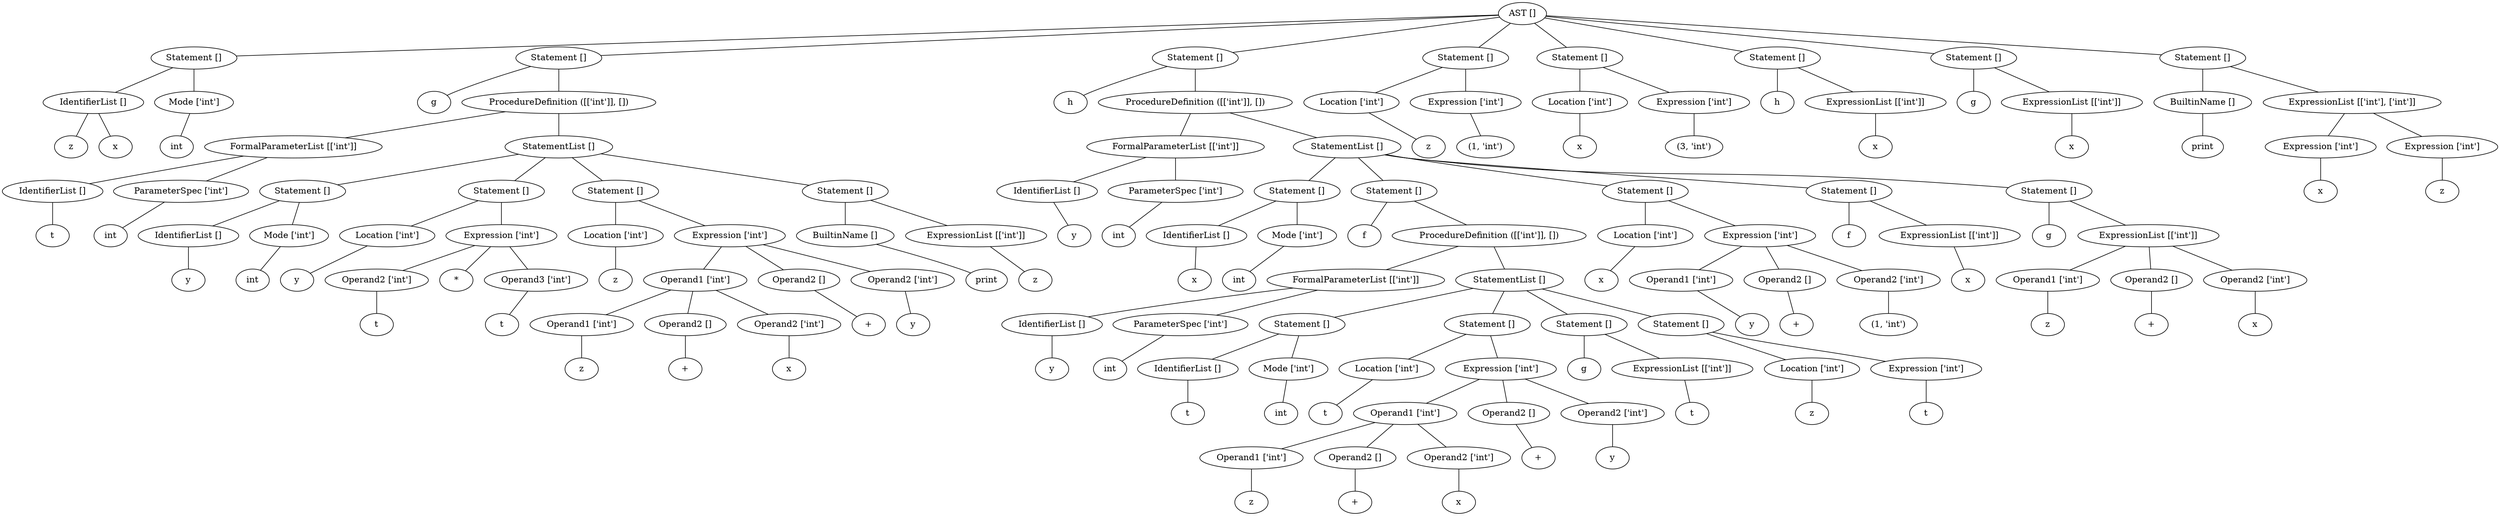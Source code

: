 graph G {
140556957883024 [label="AST []"];
140556959034504 [label="AST []"];
140556957883024 -- 140556959034504;
140556959034504 [label="Statement []"];
140556957108768 [label="Statement []"];
140556959034504 -- 140556957108768;
140556957108768 [label="IdentifierList []"];
10999483187306236652 [label=z];
140556957108768 -- 10999483187306236652;
13741093192559430939 [label=x];
140556957108768 -- 13741093192559430939;
140556959032880 [label="Statement []"];
140556959034504 -- 140556959032880;
140556959032880 [label="Mode ['int']"];
12625368315197210450 [label=int];
140556959032880 -- 12625368315197210450;
140556957729232 [label="AST []"];
140556957883024 -- 140556957729232;
140556957729232 [label="Statement []"];
9701420581833704764 [label=g];
140556957729232 -- 9701420581833704764;
140556957730016 [label="Statement []"];
140556957729232 -- 140556957730016;
140556957730016 [label="ProcedureDefinition ([['int']], [])"];
140556957729680 [label="ProcedureDefinition ([['int']], [])"];
140556957730016 -- 140556957729680;
140556957729680 [label="FormalParameterList [['int']]"];
140556957732144 [label="FormalParameterList [['int']]"];
140556957729680 -- 140556957732144;
140556957732144 [label="IdentifierList []"];
9542028711416963769 [label=t];
140556957732144 -- 9542028711416963769;
140556957730968 [label="FormalParameterList [['int']]"];
140556957729680 -- 140556957730968;
140556957730968 [label="ParameterSpec ['int']"];
12754110806833992469 [label=int];
140556957730968 -- 12754110806833992469;
140556957781576 [label="ProcedureDefinition ([['int']], [])"];
140556957730016 -- 140556957781576;
140556957781576 [label="StatementList []"];
140556957730632 [label="StatementList []"];
140556957781576 -- 140556957730632;
140556957730632 [label="Statement []"];
140556957731584 [label="Statement []"];
140556957730632 -- 140556957731584;
140556957731584 [label="IdentifierList []"];
12214627022374379366 [label=y];
140556957731584 -- 12214627022374379366;
140556957732200 [label="Statement []"];
140556957730632 -- 140556957732200;
140556957732200 [label="Mode ['int']"];
9459771722259765533 [label=int];
140556957732200 -- 9459771722259765533;
140556957729848 [label="StatementList []"];
140556957781576 -- 140556957729848;
140556957729848 [label="Statement []"];
140556957730744 [label="Statement []"];
140556957729848 -- 140556957730744;
140556957730744 [label="Location ['int']"];
9799804459404377451 [label=y];
140556957730744 -- 9799804459404377451;
140556957729736 [label="Statement []"];
140556957729848 -- 140556957729736;
140556957729736 [label="Expression ['int']"];
140556957731080 [label="Expression ['int']"];
140556957729736 -- 140556957731080;
140556957731080 [label="Operand2 ['int']"];
10332776996030063748 [label=t];
140556957731080 -- 10332776996030063748;
11224243652784119782 [label="*"];
140556957729736 -- 11224243652784119782;
140556957864064 [label="Expression ['int']"];
140556957729736 -- 140556957864064;
140556957864064 [label="Operand3 ['int']"];
11819575762278333000 [label=t];
140556957864064 -- 11819575762278333000;
140556957729512 [label="StatementList []"];
140556957781576 -- 140556957729512;
140556957729512 [label="Statement []"];
140556957732816 [label="Statement []"];
140556957729512 -- 140556957732816;
140556957732816 [label="Location ['int']"];
10480316406665052753 [label=z];
140556957732816 -- 10480316406665052753;
140556957780568 [label="Statement []"];
140556957729512 -- 140556957780568;
140556957780568 [label="Expression ['int']"];
140556957731416 [label="Expression ['int']"];
140556957780568 -- 140556957731416;
140556957731416 [label="Operand1 ['int']"];
140556957732704 [label="Operand1 ['int']"];
140556957731416 -- 140556957732704;
140556957732704 [label="Operand1 ['int']"];
11822393659085847358 [label=z];
140556957732704 -- 11822393659085847358;
140556957732088 [label="Operand1 ['int']"];
140556957731416 -- 140556957732088;
140556957732088 [label="Operand2 []"];
10336824572260326927 [label="+"];
140556957732088 -- 10336824572260326927;
140556957730576 [label="Operand1 ['int']"];
140556957731416 -- 140556957730576;
140556957730576 [label="Operand2 ['int']"];
11144673786401312247 [label=x];
140556957730576 -- 11144673786401312247;
140556957731864 [label="Expression ['int']"];
140556957780568 -- 140556957731864;
140556957731864 [label="Operand2 []"];
10035638583989210265 [label="+"];
140556957731864 -- 10035638583989210265;
140556957781184 [label="Expression ['int']"];
140556957780568 -- 140556957781184;
140556957781184 [label="Operand2 ['int']"];
9436017565085585067 [label=y];
140556957781184 -- 9436017565085585067;
140556957781464 [label="StatementList []"];
140556957781576 -- 140556957781464;
140556957781464 [label="Statement []"];
140556957728840 [label="Statement []"];
140556957781464 -- 140556957728840;
140556957728840 [label="BuiltinName []"];
10022287438002058929 [label=print];
140556957728840 -- 10022287438002058929;
140556957780904 [label="Statement []"];
140556957781464 -- 140556957780904;
140556957780904 [label="ExpressionList [['int']]"];
11236619411637212725 [label=z];
140556957780904 -- 11236619411637212725;
140556957730296 [label="AST []"];
140556957883024 -- 140556957730296;
140556957730296 [label="Statement []"];
12628570854144035211 [label=h];
140556957730296 -- 12628570854144035211;
140556957754592 [label="Statement []"];
140556957730296 -- 140556957754592;
140556957754592 [label="ProcedureDefinition ([['int']], [])"];
140556959495000 [label="ProcedureDefinition ([['int']], [])"];
140556957754592 -- 140556959495000;
140556959495000 [label="FormalParameterList [['int']]"];
140556959484728 [label="FormalParameterList [['int']]"];
140556959495000 -- 140556959484728;
140556959484728 [label="IdentifierList []"];
13062104766846673403 [label=y];
140556959484728 -- 13062104766846673403;
140556957731248 [label="FormalParameterList [['int']]"];
140556959495000 -- 140556957731248;
140556957731248 [label="ParameterSpec ['int']"];
11435550850326003328 [label=int];
140556957731248 -- 11435550850326003328;
140556957756104 [label="ProcedureDefinition ([['int']], [])"];
140556957754592 -- 140556957756104;
140556957756104 [label="StatementList []"];
140556957631096 [label="StatementList []"];
140556957756104 -- 140556957631096;
140556957631096 [label="Statement []"];
140556957633056 [label="Statement []"];
140556957631096 -- 140556957633056;
140556957633056 [label="IdentifierList []"];
9768901722366262472 [label=x];
140556957633056 -- 9768901722366262472;
140556957633112 [label="Statement []"];
140556957631096 -- 140556957633112;
140556957633112 [label="Mode ['int']"];
11653336781190029363 [label=int];
140556957633112 -- 11653336781190029363;
140556957633784 [label="StatementList []"];
140556957756104 -- 140556957633784;
140556957633784 [label="Statement []"];
12345298435878959811 [label=f];
140556957633784 -- 12345298435878959811;
140556957630928 [label="Statement []"];
140556957633784 -- 140556957630928;
140556957630928 [label="ProcedureDefinition ([['int']], [])"];
140556957633728 [label="ProcedureDefinition ([['int']], [])"];
140556957630928 -- 140556957633728;
140556957633728 [label="FormalParameterList [['int']]"];
140556957632888 [label="FormalParameterList [['int']]"];
140556957633728 -- 140556957632888;
140556957632888 [label="IdentifierList []"];
11639628080123568173 [label=y];
140556957632888 -- 11639628080123568173;
140556957634400 [label="FormalParameterList [['int']]"];
140556957633728 -- 140556957634400;
140556957634400 [label="ParameterSpec ['int']"];
12013010268390202842 [label=int];
140556957634400 -- 12013010268390202842;
140556957770640 [label="ProcedureDefinition ([['int']], [])"];
140556957630928 -- 140556957770640;
140556957770640 [label="StatementList []"];
140556957630536 [label="StatementList []"];
140556957770640 -- 140556957630536;
140556957630536 [label="Statement []"];
140556957631152 [label="Statement []"];
140556957630536 -- 140556957631152;
140556957631152 [label="IdentifierList []"];
11106402931037774793 [label=t];
140556957631152 -- 11106402931037774793;
140556957631208 [label="Statement []"];
140556957630536 -- 140556957631208;
140556957631208 [label="Mode ['int']"];
11241143169381851187 [label=int];
140556957631208 -- 11241143169381851187;
140556957633392 [label="StatementList []"];
140556957770640 -- 140556957633392;
140556957633392 [label="Statement []"];
140556957632720 [label="Statement []"];
140556957633392 -- 140556957632720;
140556957632720 [label="Location ['int']"];
11848129226410919708 [label=t];
140556957632720 -- 11848129226410919708;
140556957631544 [label="Statement []"];
140556957633392 -- 140556957631544;
140556957631544 [label="Expression ['int']"];
140556957631656 [label="Expression ['int']"];
140556957631544 -- 140556957631656;
140556957631656 [label="Operand1 ['int']"];
140556957634288 [label="Operand1 ['int']"];
140556957631656 -- 140556957634288;
140556957634288 [label="Operand1 ['int']"];
12113314334829026188 [label=z];
140556957634288 -- 12113314334829026188;
140556957634344 [label="Operand1 ['int']"];
140556957631656 -- 140556957634344;
140556957634344 [label="Operand2 []"];
10093894832468505654 [label="+"];
140556957634344 -- 10093894832468505654;
140556957634064 [label="Operand1 ['int']"];
140556957631656 -- 140556957634064;
140556957634064 [label="Operand2 ['int']"];
12935310130739387959 [label=x];
140556957634064 -- 12935310130739387959;
140556957633896 [label="Expression ['int']"];
140556957631544 -- 140556957633896;
140556957633896 [label="Operand2 []"];
13722912376850588101 [label="+"];
140556957633896 -- 13722912376850588101;
140556957634512 [label="Expression ['int']"];
140556957631544 -- 140556957634512;
140556957634512 [label="Operand2 ['int']"];
10157489140029644124 [label=y];
140556957634512 -- 10157489140029644124;
140556957631936 [label="StatementList []"];
140556957770640 -- 140556957631936;
140556957631936 [label="Statement []"];
9388753402523886788 [label=g];
140556957631936 -- 9388753402523886788;
140556957632552 [label="Statement []"];
140556957631936 -- 140556957632552;
140556957632552 [label="ExpressionList [['int']]"];
10204842719205635932 [label=t];
140556957632552 -- 10204842719205635932;
140556957769912 [label="StatementList []"];
140556957770640 -- 140556957769912;
140556957769912 [label="Statement []"];
140556957631824 [label="Statement []"];
140556957769912 -- 140556957631824;
140556957631824 [label="Location ['int']"];
12164735051313126687 [label=z];
140556957631824 -- 12164735051313126687;
140556957770192 [label="Statement []"];
140556957769912 -- 140556957770192;
140556957770192 [label="Expression ['int']"];
12419648937678368520 [label=t];
140556957770192 -- 12419648937678368520;
140556957765248 [label="StatementList []"];
140556957756104 -- 140556957765248;
140556957765248 [label="Statement []"];
140556957631040 [label="Statement []"];
140556957765248 -- 140556957631040;
140556957631040 [label="Location ['int']"];
9654237452061824930 [label=x];
140556957631040 -- 9654237452061824930;
140556957765136 [label="Statement []"];
140556957765248 -- 140556957765136;
140556957765136 [label="Expression ['int']"];
140556957770472 [label="Expression ['int']"];
140556957765136 -- 140556957770472;
140556957770472 [label="Operand1 ['int']"];
11874832889207527170 [label=y];
140556957770472 -- 11874832889207527170;
140556957769968 [label="Expression ['int']"];
140556957765136 -- 140556957769968;
140556957769968 [label="Operand2 []"];
11973783013035653563 [label="+"];
140556957769968 -- 11973783013035653563;
140556957731304 [label="Expression ['int']"];
140556957765136 -- 140556957731304;
140556957731304 [label="Operand2 ['int']"];
11878727217274014211 [label="(1, 'int')"];
140556957731304 -- 11878727217274014211;
140556957765416 [label="StatementList []"];
140556957756104 -- 140556957765416;
140556957765416 [label="Statement []"];
9447019875949769010 [label=f];
140556957765416 -- 9447019875949769010;
140556957755096 [label="Statement []"];
140556957765416 -- 140556957755096;
140556957755096 [label="ExpressionList [['int']]"];
11915115662384844739 [label=x];
140556957755096 -- 11915115662384844739;
140556957754928 [label="StatementList []"];
140556957756104 -- 140556957754928;
140556957754928 [label="Statement []"];
13445969152663141392 [label=g];
140556957754928 -- 13445969152663141392;
140556957753864 [label="Statement []"];
140556957754928 -- 140556957753864;
140556957753864 [label="ExpressionList [['int']]"];
140556957754368 [label="ExpressionList [['int']]"];
140556957753864 -- 140556957754368;
140556957754368 [label="Operand1 ['int']"];
9635520578483769499 [label=z];
140556957754368 -- 9635520578483769499;
140556957754088 [label="ExpressionList [['int']]"];
140556957753864 -- 140556957754088;
140556957754088 [label="Operand2 []"];
10864076974314526232 [label="+"];
140556957754088 -- 10864076974314526232;
140556957754760 [label="ExpressionList [['int']]"];
140556957753864 -- 140556957754760;
140556957754760 [label="Operand2 ['int']"];
12029554744911200084 [label=x];
140556957754760 -- 12029554744911200084;
140556957274464 [label="AST []"];
140556957883024 -- 140556957274464;
140556957274464 [label="Statement []"];
140556957728896 [label="Statement []"];
140556957274464 -- 140556957728896;
140556957728896 [label="Location ['int']"];
10399308223072502184 [label=z];
140556957728896 -- 10399308223072502184;
140556957754424 [label="Statement []"];
140556957274464 -- 140556957754424;
140556957754424 [label="Expression ['int']"];
10888884628182619956 [label="(1, 'int')"];
140556957754424 -- 10888884628182619956;
140556957755320 [label="AST []"];
140556957883024 -- 140556957755320;
140556957755320 [label="Statement []"];
140556957781128 [label="Statement []"];
140556957755320 -- 140556957781128;
140556957781128 [label="Location ['int']"];
11964567066664064881 [label=x];
140556957781128 -- 11964567066664064881;
140556957753584 [label="Statement []"];
140556957755320 -- 140556957753584;
140556957753584 [label="Expression ['int']"];
12331656759162474914 [label="(3, 'int')"];
140556957753584 -- 12331656759162474914;
140556957755768 [label="AST []"];
140556957883024 -- 140556957755768;
140556957755768 [label="Statement []"];
13041796123336774762 [label=h];
140556957755768 -- 13041796123336774762;
140556957755880 [label="Statement []"];
140556957755768 -- 140556957755880;
140556957755880 [label="ExpressionList [['int']]"];
13125874784010635511 [label=x];
140556957755880 -- 13125874784010635511;
140556957882744 [label="AST []"];
140556957883024 -- 140556957882744;
140556957882744 [label="Statement []"];
10324598648643587500 [label=g];
140556957882744 -- 10324598648643587500;
140556957882240 [label="Statement []"];
140556957882744 -- 140556957882240;
140556957882240 [label="ExpressionList [['int']]"];
11454719882619584062 [label=x];
140556957882240 -- 11454719882619584062;
140556957882856 [label="AST []"];
140556957883024 -- 140556957882856;
140556957882856 [label="Statement []"];
140556957755992 [label="Statement []"];
140556957882856 -- 140556957755992;
140556957755992 [label="BuiltinName []"];
12742674170233995649 [label=print];
140556957755992 -- 12742674170233995649;
140556957884200 [label="Statement []"];
140556957882856 -- 140556957884200;
140556957884200 [label="ExpressionList [['int'], ['int']]"];
140556957883696 [label="ExpressionList [['int'], ['int']]"];
140556957884200 -- 140556957883696;
140556957883696 [label="Expression ['int']"];
13558841825631276180 [label=x];
140556957883696 -- 13558841825631276180;
140556957883584 [label="ExpressionList [['int'], ['int']]"];
140556957884200 -- 140556957883584;
140556957883584 [label="Expression ['int']"];
9360600884936844493 [label=z];
140556957883584 -- 9360600884936844493;
}
